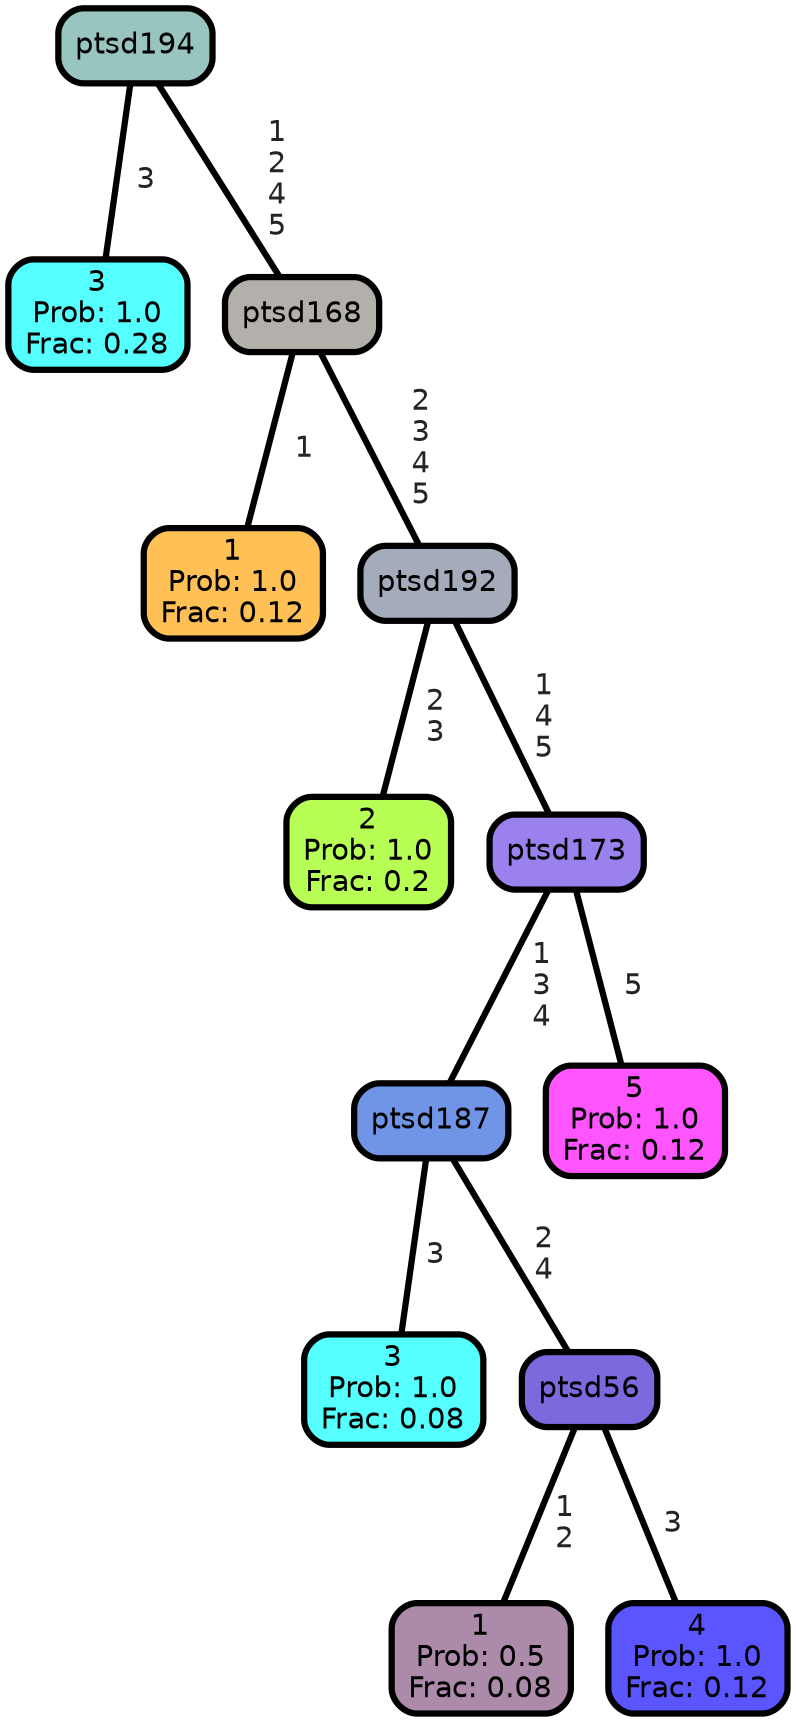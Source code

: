 graph Tree {
node [shape=box, style="filled, rounded",color="black",penwidth="3",fontcolor="black",                 fontname=helvetica] ;
graph [ranksep="0 equally", splines=straight,                 bgcolor=transparent, dpi=200] ;
edge [fontname=helvetica, fontweight=bold,fontcolor=grey14,color=black] ;
0 [label="3
Prob: 1.0
Frac: 0.28", fillcolor="#55ffff"] ;
1 [label="ptsd194", fillcolor="#99c5c1"] ;
2 [label="1
Prob: 1.0
Frac: 0.12", fillcolor="#ffc155"] ;
3 [label="ptsd168", fillcolor="#b3afaa"] ;
4 [label="2
Prob: 1.0
Frac: 0.2", fillcolor="#b8ff55"] ;
5 [label="ptsd192", fillcolor="#a4abbb"] ;
6 [label="3
Prob: 1.0
Frac: 0.08", fillcolor="#55ffff"] ;
7 [label="ptsd187", fillcolor="#7095e6"] ;
8 [label="1
Prob: 0.5
Frac: 0.08", fillcolor="#ac8baa"] ;
9 [label="ptsd56", fillcolor="#7b6add"] ;
10 [label="4
Prob: 1.0
Frac: 0.12", fillcolor="#5a55ff"] ;
11 [label="ptsd173", fillcolor="#9b81ee"] ;
12 [label="5
Prob: 1.0
Frac: 0.12", fillcolor="#ff55ff"] ;
1 -- 0 [label=" 3",penwidth=3] ;
1 -- 3 [label=" 1\n 2\n 4\n 5",penwidth=3] ;
3 -- 2 [label=" 1",penwidth=3] ;
3 -- 5 [label=" 2\n 3\n 4\n 5",penwidth=3] ;
5 -- 4 [label=" 2\n 3",penwidth=3] ;
5 -- 11 [label=" 1\n 4\n 5",penwidth=3] ;
7 -- 6 [label=" 3",penwidth=3] ;
7 -- 9 [label=" 2\n 4",penwidth=3] ;
9 -- 8 [label=" 1\n 2",penwidth=3] ;
9 -- 10 [label=" 3",penwidth=3] ;
11 -- 7 [label=" 1\n 3\n 4",penwidth=3] ;
11 -- 12 [label=" 5",penwidth=3] ;
{rank = same;}}